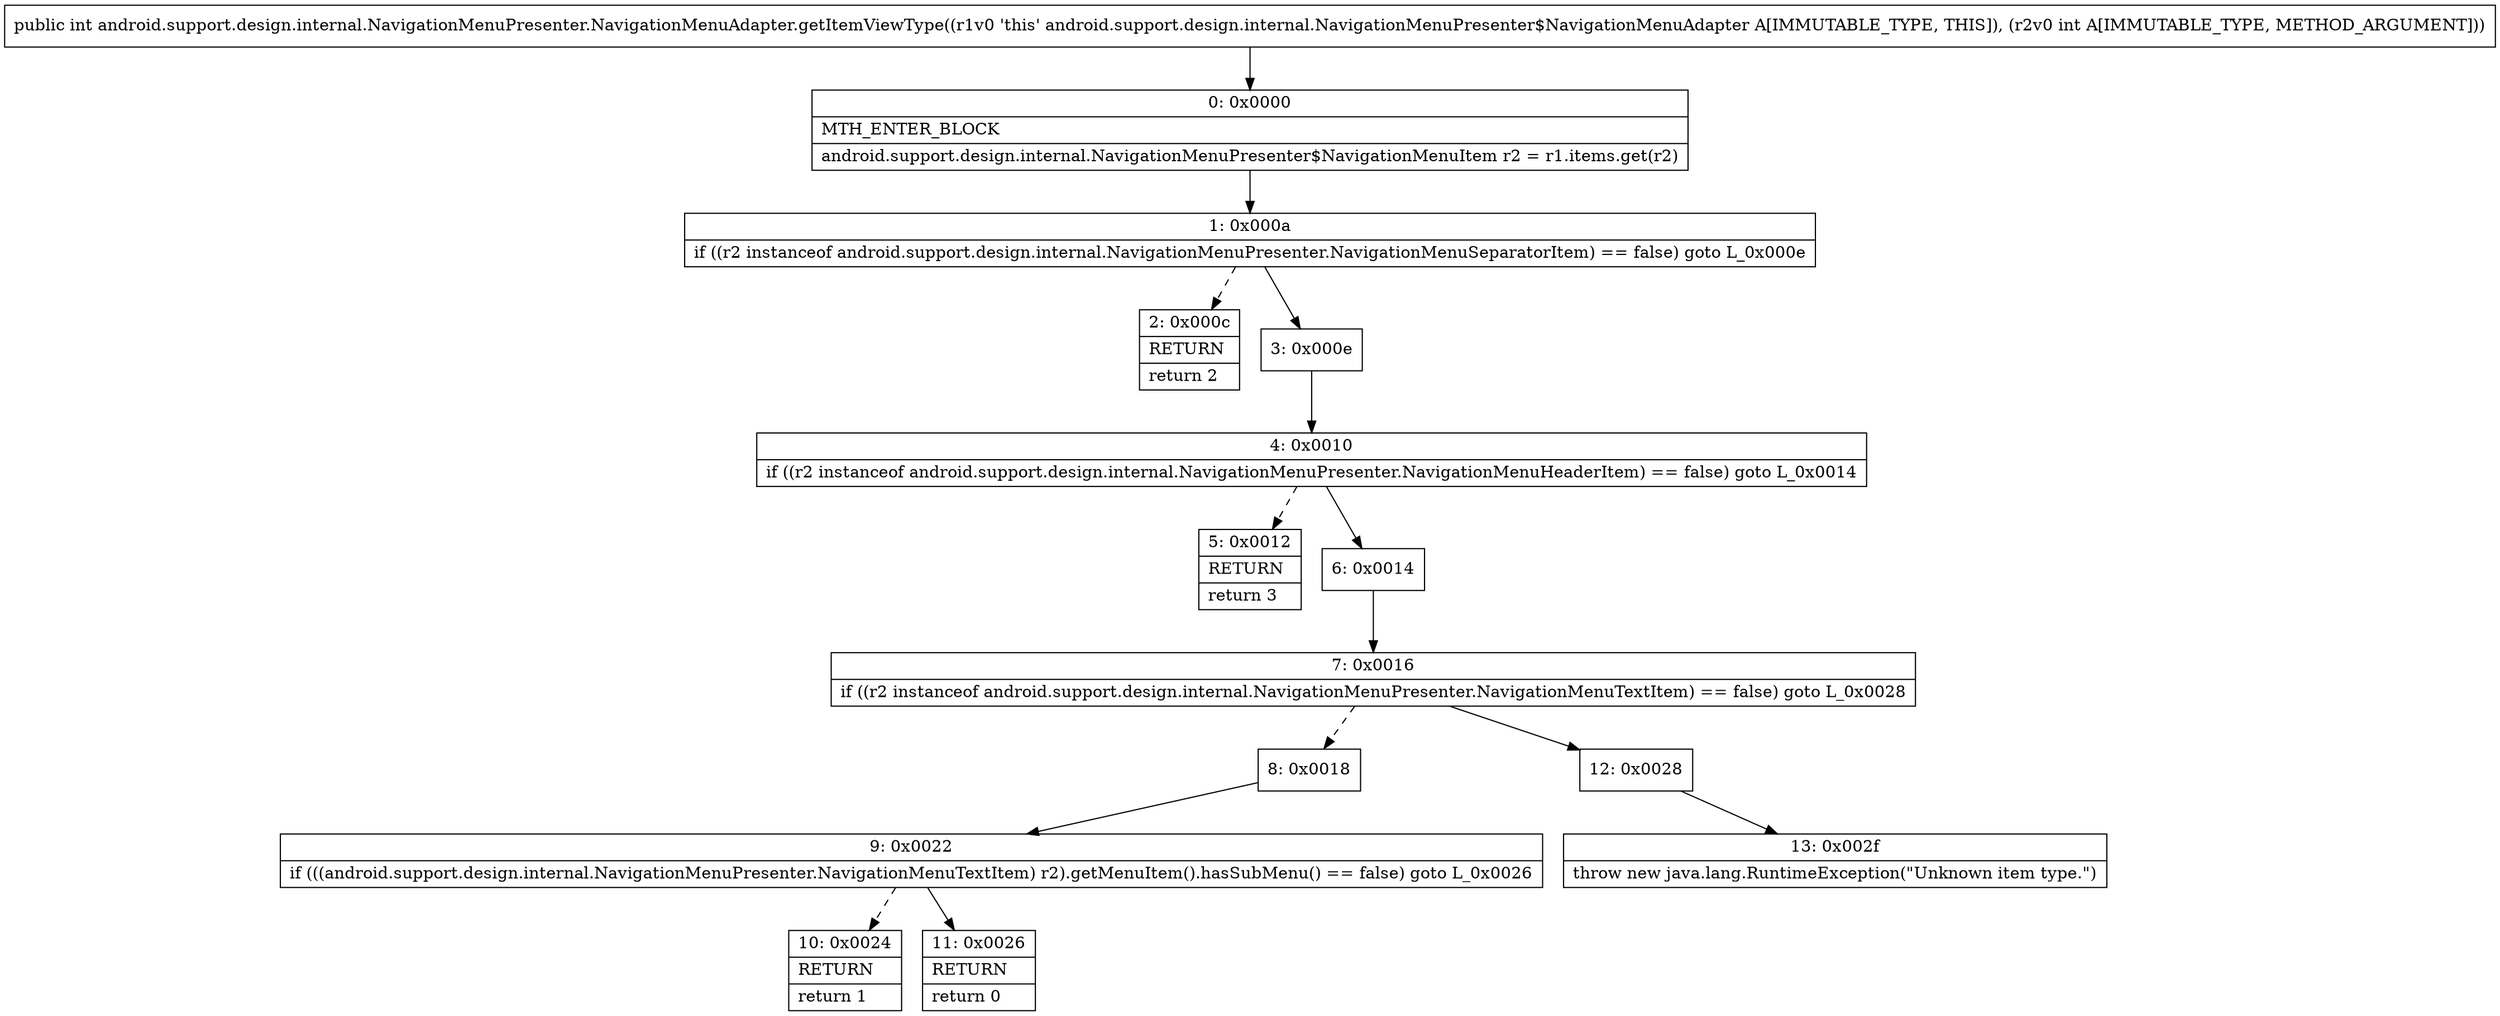 digraph "CFG forandroid.support.design.internal.NavigationMenuPresenter.NavigationMenuAdapter.getItemViewType(I)I" {
Node_0 [shape=record,label="{0\:\ 0x0000|MTH_ENTER_BLOCK\l|android.support.design.internal.NavigationMenuPresenter$NavigationMenuItem r2 = r1.items.get(r2)\l}"];
Node_1 [shape=record,label="{1\:\ 0x000a|if ((r2 instanceof android.support.design.internal.NavigationMenuPresenter.NavigationMenuSeparatorItem) == false) goto L_0x000e\l}"];
Node_2 [shape=record,label="{2\:\ 0x000c|RETURN\l|return 2\l}"];
Node_3 [shape=record,label="{3\:\ 0x000e}"];
Node_4 [shape=record,label="{4\:\ 0x0010|if ((r2 instanceof android.support.design.internal.NavigationMenuPresenter.NavigationMenuHeaderItem) == false) goto L_0x0014\l}"];
Node_5 [shape=record,label="{5\:\ 0x0012|RETURN\l|return 3\l}"];
Node_6 [shape=record,label="{6\:\ 0x0014}"];
Node_7 [shape=record,label="{7\:\ 0x0016|if ((r2 instanceof android.support.design.internal.NavigationMenuPresenter.NavigationMenuTextItem) == false) goto L_0x0028\l}"];
Node_8 [shape=record,label="{8\:\ 0x0018}"];
Node_9 [shape=record,label="{9\:\ 0x0022|if (((android.support.design.internal.NavigationMenuPresenter.NavigationMenuTextItem) r2).getMenuItem().hasSubMenu() == false) goto L_0x0026\l}"];
Node_10 [shape=record,label="{10\:\ 0x0024|RETURN\l|return 1\l}"];
Node_11 [shape=record,label="{11\:\ 0x0026|RETURN\l|return 0\l}"];
Node_12 [shape=record,label="{12\:\ 0x0028}"];
Node_13 [shape=record,label="{13\:\ 0x002f|throw new java.lang.RuntimeException(\"Unknown item type.\")\l}"];
MethodNode[shape=record,label="{public int android.support.design.internal.NavigationMenuPresenter.NavigationMenuAdapter.getItemViewType((r1v0 'this' android.support.design.internal.NavigationMenuPresenter$NavigationMenuAdapter A[IMMUTABLE_TYPE, THIS]), (r2v0 int A[IMMUTABLE_TYPE, METHOD_ARGUMENT])) }"];
MethodNode -> Node_0;
Node_0 -> Node_1;
Node_1 -> Node_2[style=dashed];
Node_1 -> Node_3;
Node_3 -> Node_4;
Node_4 -> Node_5[style=dashed];
Node_4 -> Node_6;
Node_6 -> Node_7;
Node_7 -> Node_8[style=dashed];
Node_7 -> Node_12;
Node_8 -> Node_9;
Node_9 -> Node_10[style=dashed];
Node_9 -> Node_11;
Node_12 -> Node_13;
}

